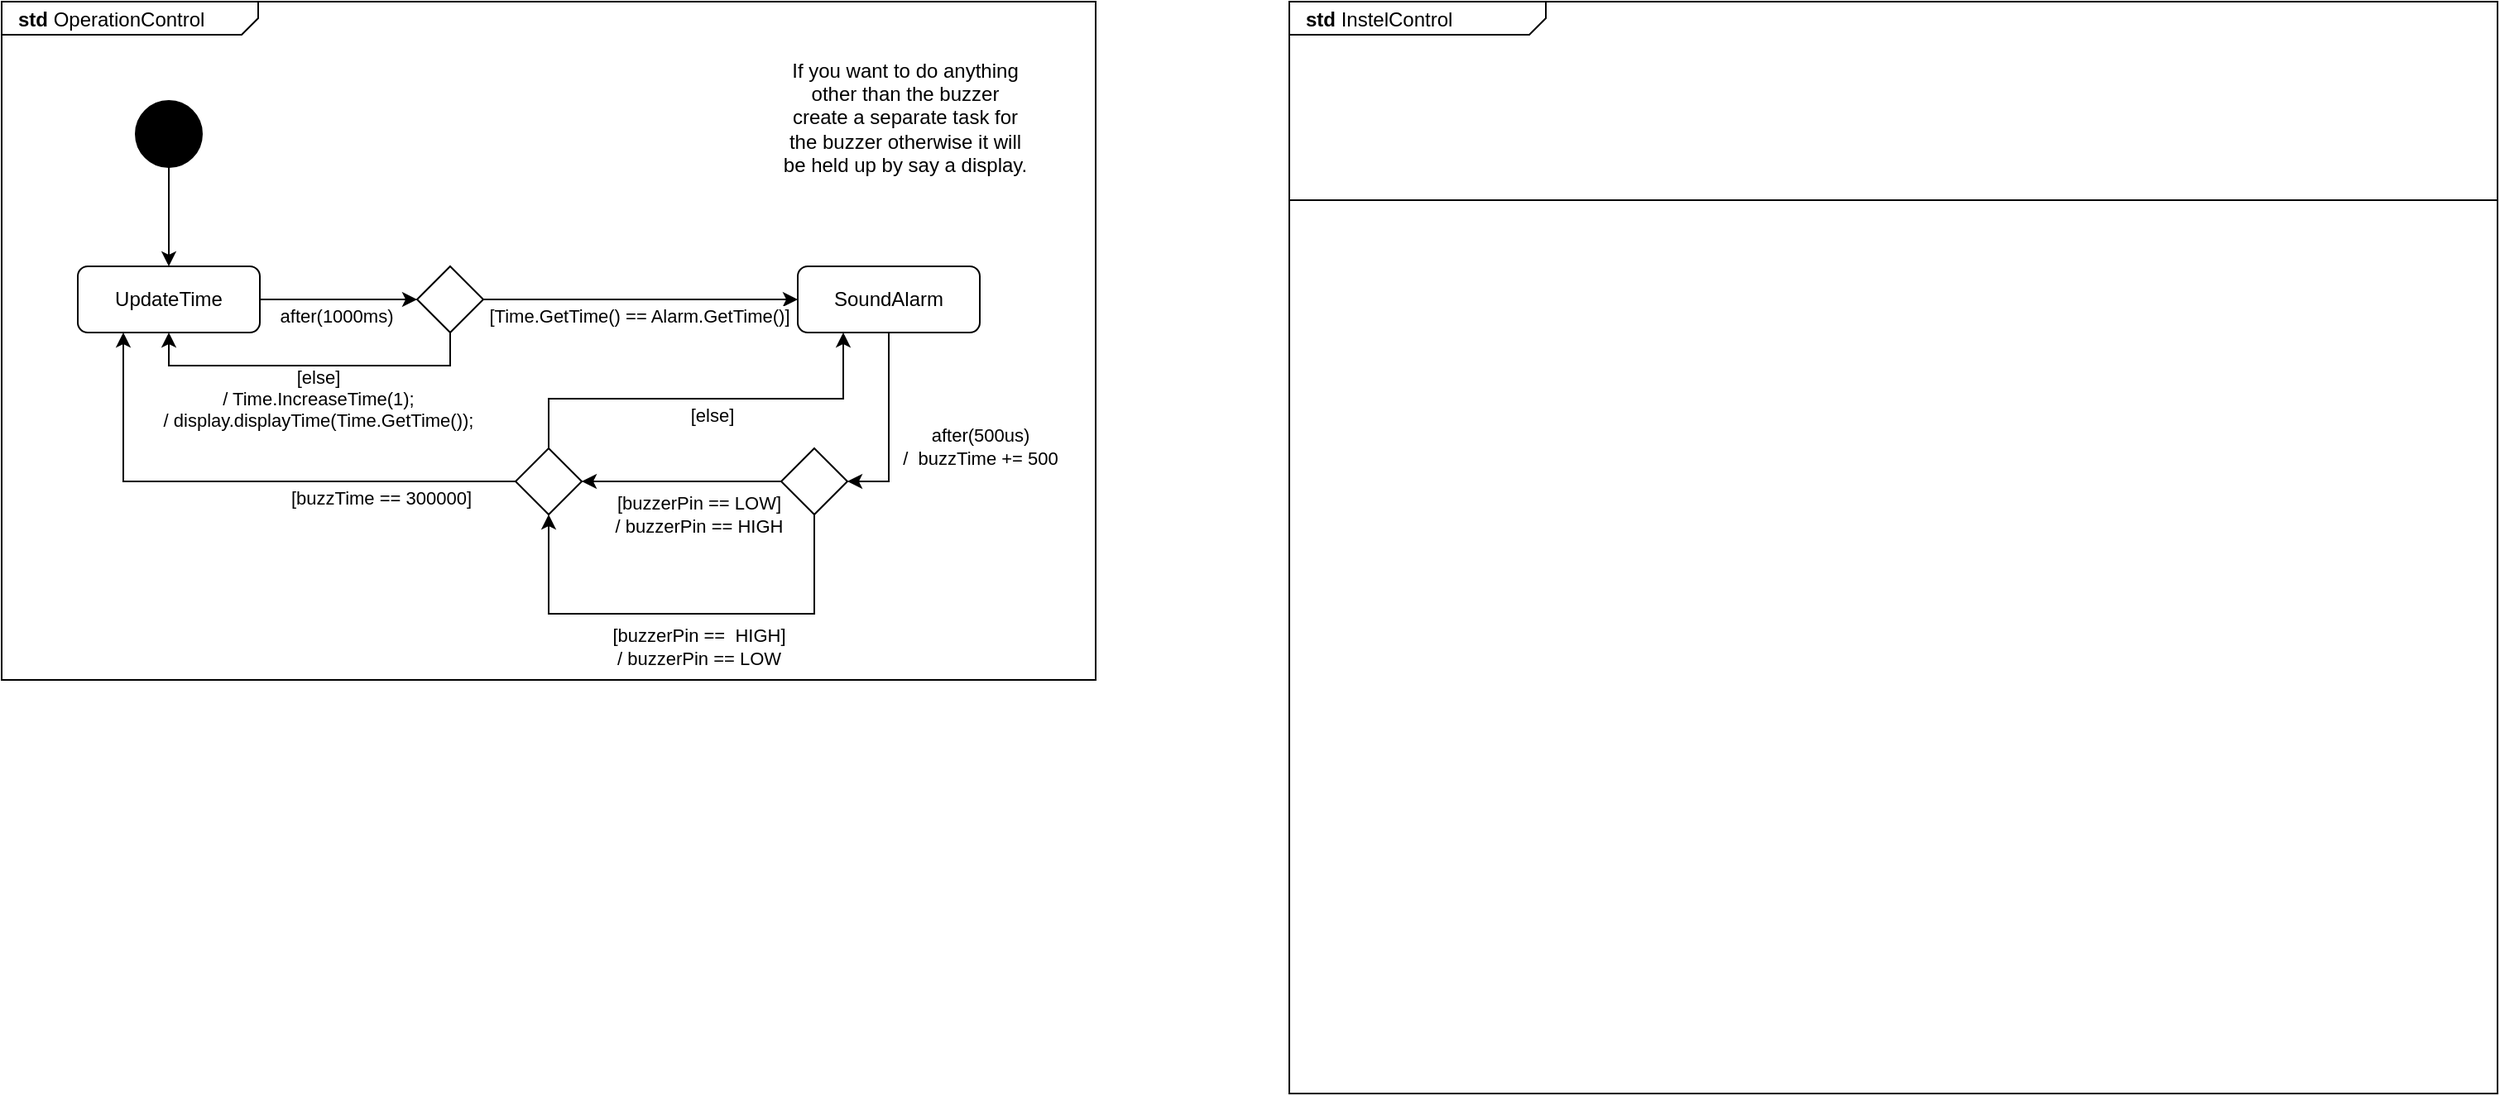 <mxfile version="26.0.11">
  <diagram id="nUCn4FgLN-XETiTd11oC" name="Pagina-1">
    <mxGraphModel dx="1290" dy="565" grid="1" gridSize="10" guides="1" tooltips="1" connect="1" arrows="1" fold="1" page="1" pageScale="1" pageWidth="827" pageHeight="1169" math="0" shadow="0">
      <root>
        <mxCell id="0" />
        <mxCell id="1" parent="0" />
        <mxCell id="EV9rTOfeoC3qAeonLUgA-1" value="&lt;p style=&quot;margin:0px;margin-top:4px;margin-left:10px;text-align:left;&quot;&gt;&lt;b&gt;std&lt;/b&gt;&amp;nbsp;OperationControl&lt;/p&gt;" style="html=1;shape=mxgraph.sysml.package;html=1;overflow=fill;whiteSpace=wrap;labelX=155.2;" vertex="1" parent="1">
          <mxGeometry x="49" y="60" width="661" height="410" as="geometry" />
        </mxCell>
        <mxCell id="EV9rTOfeoC3qAeonLUgA-3" value="&lt;p style=&quot;margin:0px;margin-top:4px;margin-left:10px;text-align:left;&quot;&gt;&lt;b&gt;std&lt;/b&gt;&amp;nbsp;InstelControl&lt;/p&gt;" style="html=1;shape=mxgraph.sysml.package;html=1;overflow=fill;whiteSpace=wrap;labelX=155.2;" vertex="1" parent="1">
          <mxGeometry x="827" y="60" width="730" height="660" as="geometry" />
        </mxCell>
        <mxCell id="EV9rTOfeoC3qAeonLUgA-4" value="" style="line;strokeWidth=1;fillColor=none;align=left;verticalAlign=middle;spacingTop=-1;spacingLeft=3;spacingRight=3;rotatable=0;labelPosition=right;points=[];portConstraint=eastwest;strokeColor=inherit;" vertex="1" parent="1">
          <mxGeometry x="827" y="176" width="730" height="8" as="geometry" />
        </mxCell>
        <mxCell id="EV9rTOfeoC3qAeonLUgA-9" style="edgeStyle=orthogonalEdgeStyle;rounded=0;orthogonalLoop=1;jettySize=auto;html=1;entryX=0.5;entryY=0;entryDx=0;entryDy=0;" edge="1" parent="1" source="EV9rTOfeoC3qAeonLUgA-5" target="EV9rTOfeoC3qAeonLUgA-8">
          <mxGeometry relative="1" as="geometry" />
        </mxCell>
        <mxCell id="EV9rTOfeoC3qAeonLUgA-5" value="" style="shape=ellipse;html=1;fillColor=strokeColor;fontSize=18;fontColor=#ffffff;" vertex="1" parent="1">
          <mxGeometry x="130" y="120" width="40" height="40" as="geometry" />
        </mxCell>
        <mxCell id="EV9rTOfeoC3qAeonLUgA-15" style="edgeStyle=orthogonalEdgeStyle;rounded=0;orthogonalLoop=1;jettySize=auto;html=1;entryX=0;entryY=0.5;entryDx=0;entryDy=0;" edge="1" parent="1" source="EV9rTOfeoC3qAeonLUgA-8" target="EV9rTOfeoC3qAeonLUgA-14">
          <mxGeometry relative="1" as="geometry" />
        </mxCell>
        <mxCell id="EV9rTOfeoC3qAeonLUgA-17" value="after(1000ms)" style="edgeLabel;html=1;align=center;verticalAlign=middle;resizable=0;points=[];" vertex="1" connectable="0" parent="EV9rTOfeoC3qAeonLUgA-15">
          <mxGeometry x="-0.143" y="-1" relative="1" as="geometry">
            <mxPoint x="5" y="9" as="offset" />
          </mxGeometry>
        </mxCell>
        <mxCell id="EV9rTOfeoC3qAeonLUgA-8" value="UpdateTime" style="shape=rect;rounded=1;html=1;whiteSpace=wrap;align=center;" vertex="1" parent="1">
          <mxGeometry x="95" y="220" width="110" height="40" as="geometry" />
        </mxCell>
        <mxCell id="EV9rTOfeoC3qAeonLUgA-28" style="edgeStyle=orthogonalEdgeStyle;rounded=0;orthogonalLoop=1;jettySize=auto;html=1;entryX=1;entryY=0.5;entryDx=0;entryDy=0;" edge="1" parent="1" source="EV9rTOfeoC3qAeonLUgA-12" target="EV9rTOfeoC3qAeonLUgA-41">
          <mxGeometry relative="1" as="geometry">
            <Array as="points">
              <mxPoint x="585" y="350" />
            </Array>
          </mxGeometry>
        </mxCell>
        <mxCell id="EV9rTOfeoC3qAeonLUgA-30" value="after(500us)&lt;div&gt;/&amp;nbsp; buzzTime += 500&lt;/div&gt;" style="edgeLabel;html=1;align=center;verticalAlign=middle;resizable=0;points=[];" vertex="1" connectable="0" parent="EV9rTOfeoC3qAeonLUgA-28">
          <mxGeometry x="-0.581" y="-1" relative="1" as="geometry">
            <mxPoint x="56" y="45" as="offset" />
          </mxGeometry>
        </mxCell>
        <mxCell id="EV9rTOfeoC3qAeonLUgA-12" value="SoundAlarm" style="shape=rect;rounded=1;html=1;whiteSpace=wrap;align=center;" vertex="1" parent="1">
          <mxGeometry x="530" y="220" width="110" height="40" as="geometry" />
        </mxCell>
        <mxCell id="EV9rTOfeoC3qAeonLUgA-19" style="edgeStyle=orthogonalEdgeStyle;rounded=0;orthogonalLoop=1;jettySize=auto;html=1;entryX=0;entryY=0.5;entryDx=0;entryDy=0;" edge="1" parent="1" source="EV9rTOfeoC3qAeonLUgA-14" target="EV9rTOfeoC3qAeonLUgA-12">
          <mxGeometry relative="1" as="geometry" />
        </mxCell>
        <mxCell id="EV9rTOfeoC3qAeonLUgA-20" value="[Time.GetTime() == Alarm.GetTime()]" style="edgeLabel;html=1;align=center;verticalAlign=middle;resizable=0;points=[];" vertex="1" connectable="0" parent="EV9rTOfeoC3qAeonLUgA-19">
          <mxGeometry x="-0.225" y="-1" relative="1" as="geometry">
            <mxPoint x="20" y="9" as="offset" />
          </mxGeometry>
        </mxCell>
        <mxCell id="EV9rTOfeoC3qAeonLUgA-26" style="edgeStyle=orthogonalEdgeStyle;rounded=0;orthogonalLoop=1;jettySize=auto;html=1;entryX=0.5;entryY=1;entryDx=0;entryDy=0;" edge="1" parent="1" source="EV9rTOfeoC3qAeonLUgA-14" target="EV9rTOfeoC3qAeonLUgA-8">
          <mxGeometry relative="1" as="geometry">
            <Array as="points">
              <mxPoint x="320" y="280" />
              <mxPoint x="150" y="280" />
            </Array>
          </mxGeometry>
        </mxCell>
        <mxCell id="EV9rTOfeoC3qAeonLUgA-27" value="&lt;div&gt;[else]&lt;/div&gt;/ Time.IncreaseTime(1);&lt;div&gt;/ display.displayTime(Time.GetTime());&lt;/div&gt;" style="edgeLabel;html=1;align=center;verticalAlign=middle;resizable=0;points=[];" vertex="1" connectable="0" parent="EV9rTOfeoC3qAeonLUgA-26">
          <mxGeometry x="-0.219" y="4" relative="1" as="geometry">
            <mxPoint x="-18" y="16" as="offset" />
          </mxGeometry>
        </mxCell>
        <mxCell id="EV9rTOfeoC3qAeonLUgA-14" value="" style="rhombus;whiteSpace=wrap;html=1;" vertex="1" parent="1">
          <mxGeometry x="300" y="220" width="40" height="40" as="geometry" />
        </mxCell>
        <mxCell id="EV9rTOfeoC3qAeonLUgA-31" style="edgeStyle=orthogonalEdgeStyle;rounded=0;orthogonalLoop=1;jettySize=auto;html=1;entryX=0.25;entryY=1;entryDx=0;entryDy=0;" edge="1" parent="1" source="EV9rTOfeoC3qAeonLUgA-21" target="EV9rTOfeoC3qAeonLUgA-8">
          <mxGeometry relative="1" as="geometry" />
        </mxCell>
        <mxCell id="EV9rTOfeoC3qAeonLUgA-37" value="[buzzTime == 300000&lt;span style=&quot;background-color: light-dark(#ffffff, var(--ge-dark-color, #121212)); color: light-dark(rgb(0, 0, 0), rgb(255, 255, 255));&quot;&gt;]&lt;/span&gt;" style="edgeLabel;html=1;align=center;verticalAlign=middle;resizable=0;points=[];" vertex="1" connectable="0" parent="EV9rTOfeoC3qAeonLUgA-31">
          <mxGeometry x="-0.418" relative="1" as="geometry">
            <mxPoint x="13" y="10" as="offset" />
          </mxGeometry>
        </mxCell>
        <mxCell id="EV9rTOfeoC3qAeonLUgA-33" style="edgeStyle=orthogonalEdgeStyle;rounded=0;orthogonalLoop=1;jettySize=auto;html=1;entryX=0.25;entryY=1;entryDx=0;entryDy=0;exitX=0.5;exitY=0;exitDx=0;exitDy=0;" edge="1" parent="1" source="EV9rTOfeoC3qAeonLUgA-21" target="EV9rTOfeoC3qAeonLUgA-12">
          <mxGeometry relative="1" as="geometry">
            <Array as="points">
              <mxPoint x="380" y="300" />
              <mxPoint x="558" y="300" />
            </Array>
          </mxGeometry>
        </mxCell>
        <mxCell id="EV9rTOfeoC3qAeonLUgA-38" value="[else]" style="edgeLabel;html=1;align=center;verticalAlign=middle;resizable=0;points=[];" vertex="1" connectable="0" parent="EV9rTOfeoC3qAeonLUgA-33">
          <mxGeometry x="-0.059" y="-2" relative="1" as="geometry">
            <mxPoint x="12" y="8" as="offset" />
          </mxGeometry>
        </mxCell>
        <mxCell id="EV9rTOfeoC3qAeonLUgA-21" value="" style="rhombus;whiteSpace=wrap;html=1;" vertex="1" parent="1">
          <mxGeometry x="359.5" y="330" width="40" height="40" as="geometry" />
        </mxCell>
        <mxCell id="EV9rTOfeoC3qAeonLUgA-42" style="edgeStyle=orthogonalEdgeStyle;rounded=0;orthogonalLoop=1;jettySize=auto;html=1;entryX=1;entryY=0.5;entryDx=0;entryDy=0;" edge="1" parent="1" source="EV9rTOfeoC3qAeonLUgA-41" target="EV9rTOfeoC3qAeonLUgA-21">
          <mxGeometry relative="1" as="geometry" />
        </mxCell>
        <mxCell id="EV9rTOfeoC3qAeonLUgA-44" value="[buzzerPin == LOW]&lt;div&gt;/ buzzerPin == HIGH&lt;/div&gt;" style="edgeLabel;html=1;align=center;verticalAlign=middle;resizable=0;points=[];" vertex="1" connectable="0" parent="EV9rTOfeoC3qAeonLUgA-42">
          <mxGeometry x="-0.14" y="3" relative="1" as="geometry">
            <mxPoint x="2" y="17" as="offset" />
          </mxGeometry>
        </mxCell>
        <mxCell id="EV9rTOfeoC3qAeonLUgA-43" style="edgeStyle=orthogonalEdgeStyle;rounded=0;orthogonalLoop=1;jettySize=auto;html=1;entryX=0.5;entryY=1;entryDx=0;entryDy=0;" edge="1" parent="1" source="EV9rTOfeoC3qAeonLUgA-41" target="EV9rTOfeoC3qAeonLUgA-21">
          <mxGeometry relative="1" as="geometry">
            <Array as="points">
              <mxPoint x="540" y="430" />
              <mxPoint x="380" y="430" />
            </Array>
          </mxGeometry>
        </mxCell>
        <mxCell id="EV9rTOfeoC3qAeonLUgA-41" value="" style="rhombus;whiteSpace=wrap;html=1;" vertex="1" parent="1">
          <mxGeometry x="520" y="330" width="40" height="40" as="geometry" />
        </mxCell>
        <mxCell id="EV9rTOfeoC3qAeonLUgA-46" value="[buzzerPin ==&amp;nbsp; HIGH]&lt;div&gt;/ buzzerPin == LOW&lt;/div&gt;" style="edgeLabel;html=1;align=center;verticalAlign=middle;resizable=0;points=[];" vertex="1" connectable="0" parent="1">
          <mxGeometry x="470" y="450" as="geometry" />
        </mxCell>
        <mxCell id="EV9rTOfeoC3qAeonLUgA-47" value="If you want to do anything other than the buzzer create a separate task for the buzzer otherwise it will be held up by say a display." style="text;html=1;align=center;verticalAlign=middle;whiteSpace=wrap;rounded=0;" vertex="1" parent="1">
          <mxGeometry x="520" y="90" width="150" height="80" as="geometry" />
        </mxCell>
      </root>
    </mxGraphModel>
  </diagram>
</mxfile>
